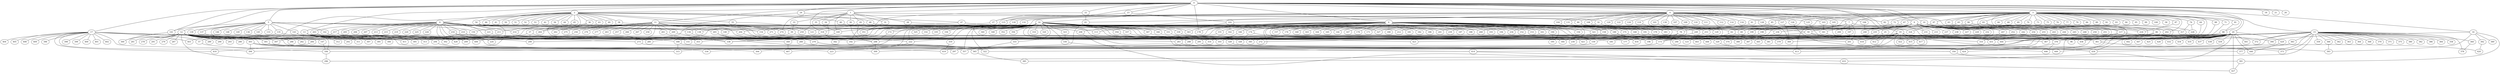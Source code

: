 
graph graphname {
    0 -- 1
0 -- 2
0 -- 3
0 -- 4
0 -- 5
0 -- 6
0 -- 7
0 -- 8
0 -- 9
0 -- 10
0 -- 11
0 -- 12
0 -- 13
0 -- 14
0 -- 15
0 -- 16
0 -- 17
0 -- 18
0 -- 19
0 -- 20
0 -- 21
0 -- 22
0 -- 23
0 -- 24
0 -- 25
0 -- 26
0 -- 27
0 -- 318
0 -- 141
0 -- 178
1 -- 32
1 -- 34
1 -- 35
1 -- 33
1 -- 28
1 -- 29
1 -- 30
1 -- 31
1 -- 274
1 -- 169
2 -- 36
2 -- 37
2 -- 38
2 -- 39
2 -- 40
2 -- 41
2 -- 42
2 -- 43
2 -- 44
2 -- 45
2 -- 46
2 -- 47
2 -- 48
2 -- 49
2 -- 50
2 -- 51
2 -- 52
2 -- 53
2 -- 54
2 -- 55
2 -- 56
2 -- 57
3 -- 58
3 -- 59
3 -- 60
3 -- 61
3 -- 62
3 -- 63
3 -- 64
3 -- 65
3 -- 66
3 -- 67
3 -- 68
3 -- 69
3 -- 70
3 -- 71
3 -- 72
3 -- 73
3 -- 74
3 -- 75
3 -- 76
3 -- 77
3 -- 78
3 -- 79
3 -- 80
3 -- 81
3 -- 82
3 -- 83
3 -- 84
3 -- 85
3 -- 86
3 -- 87
3 -- 88
3 -- 89
3 -- 90
3 -- 91
3 -- 92
3 -- 93
3 -- 94
3 -- 95
3 -- 96
3 -- 97
3 -- 98
3 -- 99
3 -- 100
3 -- 202
3 -- 407
4 -- 128
4 -- 130
4 -- 131
4 -- 132
4 -- 129
4 -- 101
4 -- 102
4 -- 103
4 -- 104
4 -- 105
4 -- 106
4 -- 107
4 -- 108
4 -- 109
4 -- 110
4 -- 111
4 -- 112
4 -- 113
4 -- 114
4 -- 115
4 -- 116
4 -- 117
4 -- 118
4 -- 119
4 -- 120
4 -- 121
4 -- 122
4 -- 123
4 -- 124
4 -- 125
4 -- 126
4 -- 127
4 -- 82
5 -- 133
5 -- 134
5 -- 135
5 -- 136
5 -- 137
5 -- 138
5 -- 139
5 -- 140
5 -- 141
5 -- 142
5 -- 143
5 -- 144
5 -- 145
5 -- 146
5 -- 147
5 -- 148
5 -- 149
5 -- 150
6 -- 151
6 -- 152
6 -- 153
6 -- 154
6 -- 155
6 -- 156
6 -- 157
6 -- 158
6 -- 159
6 -- 160
6 -- 161
6 -- 162
6 -- 163
6 -- 164
6 -- 165
6 -- 166
6 -- 167
6 -- 168
6 -- 169
6 -- 170
6 -- 171
6 -- 172
6 -- 173
6 -- 174
6 -- 175
6 -- 176
6 -- 177
6 -- 178
6 -- 179
6 -- 180
6 -- 181
6 -- 182
6 -- 183
6 -- 184
6 -- 185
6 -- 186
6 -- 187
6 -- 188
6 -- 189
6 -- 190
6 -- 191
6 -- 192
6 -- 193
6 -- 194
6 -- 195
6 -- 60
7 -- 196
7 -- 197
7 -- 198
7 -- 199
7 -- 200
7 -- 201
7 -- 202
7 -- 413
8 -- 203
8 -- 204
8 -- 205
8 -- 206
8 -- 207
8 -- 208
8 -- 209
8 -- 210
8 -- 211
8 -- 212
8 -- 213
8 -- 214
8 -- 215
8 -- 216
8 -- 217
8 -- 218
8 -- 219
8 -- 220
8 -- 221
8 -- 222
8 -- 223
8 -- 224
8 -- 225
8 -- 226
9 -- 227
9 -- 228
9 -- 229
9 -- 230
9 -- 231
9 -- 232
9 -- 233
9 -- 234
9 -- 235
9 -- 236
9 -- 237
9 -- 238
9 -- 239
9 -- 240
9 -- 241
10 -- 242
10 -- 243
10 -- 244
10 -- 245
10 -- 246
10 -- 247
10 -- 248
10 -- 249
10 -- 250
10 -- 251
10 -- 252
10 -- 253
10 -- 254
10 -- 255
11 -- 256
11 -- 258
11 -- 259
11 -- 260
11 -- 261
11 -- 262
11 -- 257
11 -- 264
11 -- 265
11 -- 266
11 -- 267
11 -- 268
11 -- 269
11 -- 270
11 -- 271
11 -- 272
11 -- 273
11 -- 274
11 -- 275
11 -- 276
11 -- 277
11 -- 263
12 -- 278
12 -- 279
12 -- 280
12 -- 281
12 -- 282
12 -- 283
12 -- 284
12 -- 285
12 -- 286
12 -- 287
12 -- 288
12 -- 289
12 -- 290
12 -- 291
12 -- 292
12 -- 293
12 -- 294
12 -- 295
12 -- 296
12 -- 297
12 -- 298
12 -- 299
12 -- 300
12 -- 301
12 -- 302
12 -- 303
12 -- 304
13 -- 305
13 -- 306
13 -- 307
13 -- 308
13 -- 309
13 -- 310
13 -- 311
13 -- 312
13 -- 313
13 -- 314
13 -- 282
13 -- 151
14 -- 315
14 -- 316
14 -- 317
14 -- 318
14 -- 319
14 -- 320
14 -- 321
14 -- 322
14 -- 323
14 -- 324
14 -- 325
14 -- 326
14 -- 327
14 -- 328
14 -- 329
14 -- 330
14 -- 331
14 -- 332
14 -- 333
14 -- 334
14 -- 335
14 -- 336
14 -- 337
14 -- 338
14 -- 339
14 -- 340
14 -- 341
14 -- 342
14 -- 343
14 -- 344
14 -- 345
14 -- 346
14 -- 347
14 -- 348
14 -- 349
14 -- 350
14 -- 351
14 -- 352
14 -- 353
14 -- 354
14 -- 355
14 -- 356
14 -- 357
14 -- 448
14 -- 222
15 -- 384
15 -- 386
15 -- 387
15 -- 388
15 -- 385
15 -- 358
15 -- 359
15 -- 360
15 -- 361
15 -- 362
15 -- 363
15 -- 364
15 -- 365
15 -- 366
15 -- 367
15 -- 368
15 -- 369
15 -- 370
15 -- 371
15 -- 372
15 -- 373
15 -- 374
15 -- 375
15 -- 376
15 -- 377
15 -- 378
15 -- 379
15 -- 380
15 -- 381
15 -- 382
15 -- 383
16 -- 389
16 -- 390
16 -- 391
16 -- 392
16 -- 393
17 -- 394
17 -- 395
17 -- 396
17 -- 397
17 -- 398
17 -- 399
17 -- 400
17 -- 401
17 -- 402
17 -- 403
17 -- 404
17 -- 405
17 -- 406
17 -- 407
17 -- 408
17 -- 409
17 -- 410
17 -- 411
17 -- 57
19 -- 416
19 -- 418
19 -- 419
19 -- 420
19 -- 421
19 -- 422
19 -- 417
19 -- 424
19 -- 423
19 -- 412
19 -- 413
19 -- 414
19 -- 415
20 -- 425
20 -- 426
20 -- 427
20 -- 428
20 -- 429
20 -- 430
20 -- 431
20 -- 432
20 -- 433
20 -- 434
20 -- 435
20 -- 436
20 -- 437
20 -- 438
20 -- 439
20 -- 440
20 -- 441
20 -- 442
20 -- 443
20 -- 444
20 -- 445
20 -- 446
20 -- 447
20 -- 448
20 -- 449
20 -- 329
22 -- 61
22 -- 192
23 -- 115
23 -- 27
23 -- 102
24 -- 80
24 -- 299
25 -- 295
25 -- 344
25 -- 412
27 -- 172
28 -- 113
29 -- 234
29 -- 344
29 -- 134
30 -- 298
31 -- 351
32 -- 253
32 -- 327
32 -- 59
33 -- 39
34 -- 308
35 -- 169
35 -- 259
36 -- 264
36 -- 214
37 -- 299
37 -- 285
37 -- 395
38 -- 176
38 -- 292
39 -- 302
39 -- 96
40 -- 241
43 -- 353
45 -- 150
45 -- 211
47 -- 78
47 -- 294
47 -- 62
48 -- 239
49 -- 262
54 -- 394
54 -- 154
55 -- 121
57 -- 184
59 -- 367
59 -- 177
59 -- 418
61 -- 309
62 -- 201
62 -- 123
63 -- 117
64 -- 96
65 -- 321
65 -- 357
67 -- 341
71 -- 440
72 -- 208
72 -- 231
74 -- 317
74 -- 228
78 -- 424
78 -- 159
78 -- 344
80 -- 179
80 -- 173
80 -- 236
80 -- 288
81 -- 88
82 -- 444
83 -- 268
83 -- 322
83 -- 218
85 -- 144
86 -- 296
86 -- 431
87 -- 218
88 -- 350
90 -- 361
90 -- 212
91 -- 176
97 -- 324
97 -- 310
98 -- 436
101 -- 129
102 -- 174
102 -- 162
102 -- 343
103 -- 341
104 -- 209
105 -- 361
106 -- 240
108 -- 249
115 -- 138
117 -- 372
117 -- 310
117 -- 173
118 -- 140
119 -- 183
125 -- 415
126 -- 430
127 -- 369
128 -- 369
129 -- 185
131 -- 158
132 -- 204
134 -- 192
135 -- 403
135 -- 428
137 -- 286
141 -- 300
142 -- 209
143 -- 184
143 -- 423
147 -- 184
155 -- 222
158 -- 326
159 -- 304
161 -- 283
162 -- 414
166 -- 355
168 -- 445
169 -- 338
172 -- 298
173 -- 297
174 -- 230
174 -- 326
175 -- 246
184 -- 296
189 -- 381
189 -- 196
190 -- 195
191 -- 379
197 -- 201
198 -- 314
199 -- 298
202 -- 350
203 -- 305
204 -- 270
208 -- 427
210 -- 273
210 -- 284
210 -- 443
216 -- 338
216 -- 224
217 -- 397
217 -- 428
217 -- 431
221 -- 444
222 -- 223
231 -- 376
235 -- 272
236 -- 443
247 -- 415
249 -- 285
253 -- 345
256 -- 313
260 -- 365
261 -- 353
265 -- 349
265 -- 365
269 -- 338
270 -- 322
270 -- 365
271 -- 374
273 -- 350
283 -- 449
284 -- 410
294 -- 357
295 -- 377
298 -- 309
301 -- 334
301 -- 419
303 -- 446
303 -- 394
303 -- 315
308 -- 315
308 -- 430
317 -- 390
318 -- 411
318 -- 342
319 -- 419
321 -- 406
323 -- 330
328 -- 393
329 -- 413
330 -- 414
331 -- 431
333 -- 365
337 -- 416
339 -- 436
341 -- 376
346 -- 387
347 -- 388
349 -- 407
350 -- 391
354 -- 421
360 -- 378
361 -- 373
365 -- 385
366 -- 393
376 -- 424
376 -- 446
383 -- 430
391 -- 427
392 -- 420
414 -- 433
429 -- 440

}
